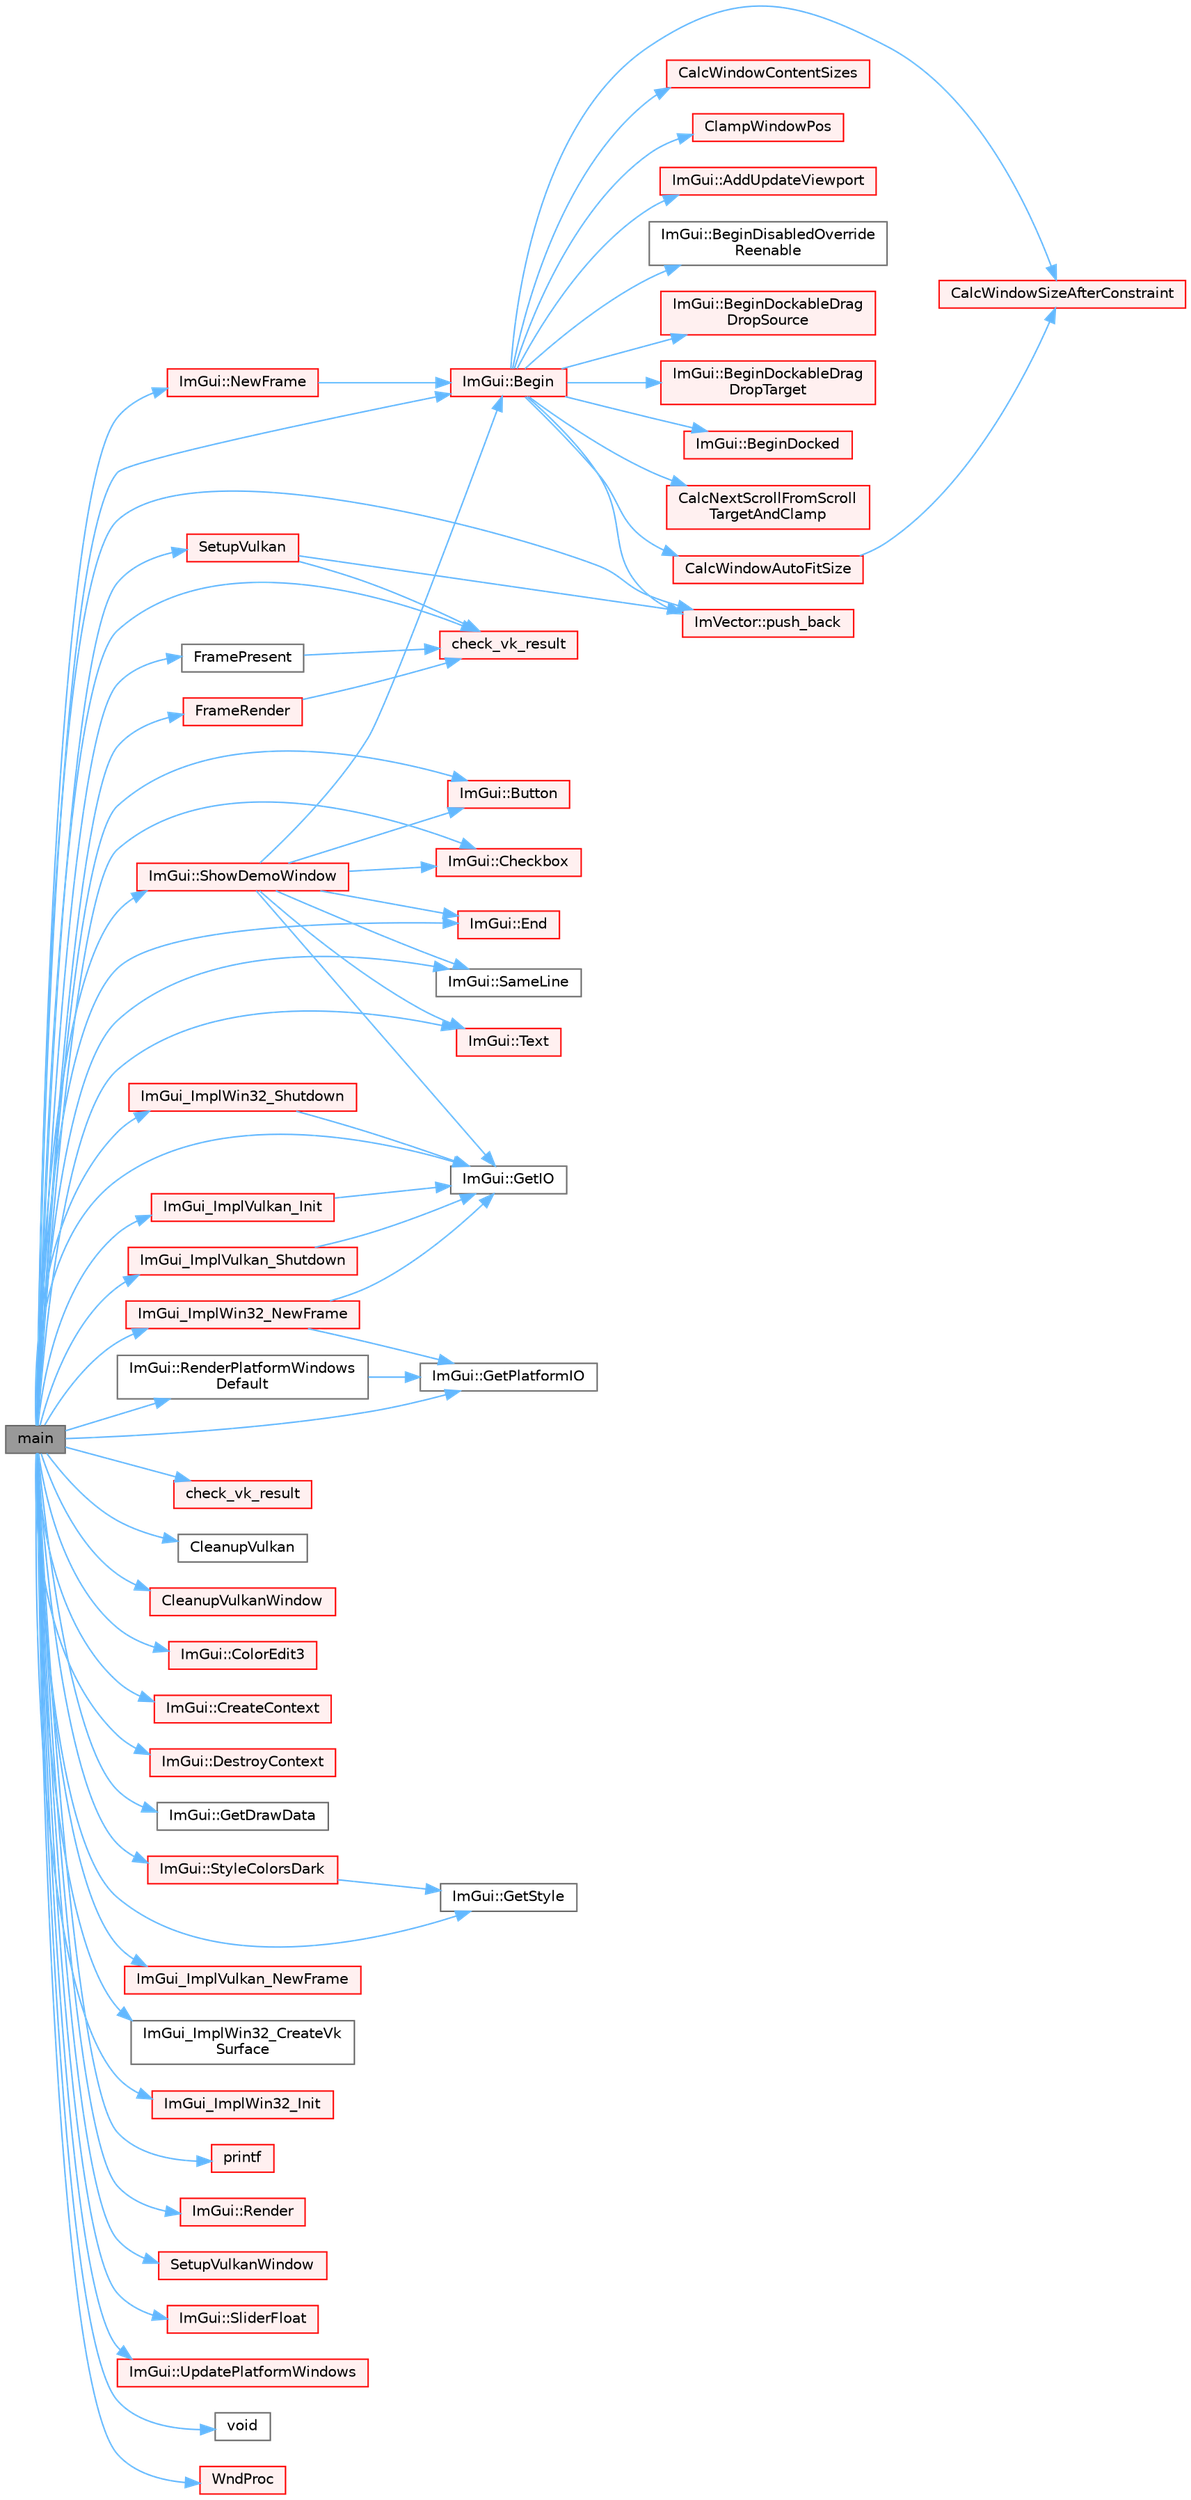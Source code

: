 digraph "main"
{
 // LATEX_PDF_SIZE
  bgcolor="transparent";
  edge [fontname=Helvetica,fontsize=10,labelfontname=Helvetica,labelfontsize=10];
  node [fontname=Helvetica,fontsize=10,shape=box,height=0.2,width=0.4];
  rankdir="LR";
  Node1 [id="Node000001",label="main",height=0.2,width=0.4,color="gray40", fillcolor="grey60", style="filled", fontcolor="black",tooltip=" "];
  Node1 -> Node2 [id="edge1_Node000001_Node000002",color="steelblue1",style="solid",tooltip=" "];
  Node2 [id="Node000002",label="ImGui::Begin",height=0.2,width=0.4,color="red", fillcolor="#FFF0F0", style="filled",URL="$namespace_im_gui.html#a581e58db0bc930bafa4a5d23093a2b99",tooltip=" "];
  Node2 -> Node3 [id="edge2_Node000002_Node000003",color="steelblue1",style="solid",tooltip=" "];
  Node3 [id="Node000003",label="ImGui::AddUpdateViewport",height=0.2,width=0.4,color="red", fillcolor="#FFF0F0", style="filled",URL="$namespace_im_gui.html#ada58e5d3e2efc3cef60f213d771408d8",tooltip=" "];
  Node2 -> Node19 [id="edge3_Node000002_Node000019",color="steelblue1",style="solid",tooltip=" "];
  Node19 [id="Node000019",label="ImGui::BeginDisabledOverride\lReenable",height=0.2,width=0.4,color="grey40", fillcolor="white", style="filled",URL="$namespace_im_gui.html#a26b36756e219b7129f894e1c2feb17a8",tooltip=" "];
  Node2 -> Node20 [id="edge4_Node000002_Node000020",color="steelblue1",style="solid",tooltip=" "];
  Node20 [id="Node000020",label="ImGui::BeginDockableDrag\lDropSource",height=0.2,width=0.4,color="red", fillcolor="#FFF0F0", style="filled",URL="$namespace_im_gui.html#a7a435b1565d4884e42a5ee5667f21a1f",tooltip=" "];
  Node2 -> Node370 [id="edge5_Node000002_Node000370",color="steelblue1",style="solid",tooltip=" "];
  Node370 [id="Node000370",label="ImGui::BeginDockableDrag\lDropTarget",height=0.2,width=0.4,color="red", fillcolor="#FFF0F0", style="filled",URL="$namespace_im_gui.html#a1725ff3becdb963b97c16d69d4c9f308",tooltip=" "];
  Node2 -> Node414 [id="edge6_Node000002_Node000414",color="steelblue1",style="solid",tooltip=" "];
  Node414 [id="Node000414",label="ImGui::BeginDocked",height=0.2,width=0.4,color="red", fillcolor="#FFF0F0", style="filled",URL="$namespace_im_gui.html#a627bb85e7c0ab597360f63719bfb1e55",tooltip=" "];
  Node2 -> Node262 [id="edge7_Node000002_Node000262",color="steelblue1",style="solid",tooltip=" "];
  Node262 [id="Node000262",label="CalcNextScrollFromScroll\lTargetAndClamp",height=0.2,width=0.4,color="red", fillcolor="#FFF0F0", style="filled",URL="$imgui_8cpp.html#a07abb80a54115cb5cf9da03351e29533",tooltip=" "];
  Node2 -> Node238 [id="edge8_Node000002_Node000238",color="steelblue1",style="solid",tooltip=" "];
  Node238 [id="Node000238",label="CalcWindowAutoFitSize",height=0.2,width=0.4,color="red", fillcolor="#FFF0F0", style="filled",URL="$imgui_8cpp.html#acbe6338daf87dc6ab636f02f1367eb41",tooltip=" "];
  Node238 -> Node241 [id="edge9_Node000238_Node000241",color="steelblue1",style="solid",tooltip=" "];
  Node241 [id="Node000241",label="CalcWindowSizeAfterConstraint",height=0.2,width=0.4,color="red", fillcolor="#FFF0F0", style="filled",URL="$imgui_8cpp.html#a0c4618a6985c33c4936f1d9f1c7b26b4",tooltip=" "];
  Node2 -> Node243 [id="edge10_Node000002_Node000243",color="steelblue1",style="solid",tooltip=" "];
  Node243 [id="Node000243",label="CalcWindowContentSizes",height=0.2,width=0.4,color="red", fillcolor="#FFF0F0", style="filled",URL="$imgui_8cpp.html#a6eddef51b4880a9f1dca88837f71fc6e",tooltip=" "];
  Node2 -> Node241 [id="edge11_Node000002_Node000241",color="steelblue1",style="solid",tooltip=" "];
  Node2 -> Node460 [id="edge12_Node000002_Node000460",color="steelblue1",style="solid",tooltip=" "];
  Node460 [id="Node000460",label="ClampWindowPos",height=0.2,width=0.4,color="red", fillcolor="#FFF0F0", style="filled",URL="$imgui_8cpp.html#a27b88f27774c413d5578ab6a3f989872",tooltip=" "];
  Node2 -> Node98 [id="edge13_Node000002_Node000098",color="steelblue1",style="solid",tooltip=" "];
  Node98 [id="Node000098",label="ImVector::push_back",height=0.2,width=0.4,color="red", fillcolor="#FFF0F0", style="filled",URL="$struct_im_vector.html#aab5df48e0711a48bd12f3206e08c4108",tooltip=" "];
  Node1 -> Node515 [id="edge14_Node000001_Node000515",color="steelblue1",style="solid",tooltip=" "];
  Node515 [id="Node000515",label="ImGui::Button",height=0.2,width=0.4,color="red", fillcolor="#FFF0F0", style="filled",URL="$namespace_im_gui.html#a38094c568ce398db5a3abb9d3ac92030",tooltip=" "];
  Node1 -> Node518 [id="edge15_Node000001_Node000518",color="steelblue1",style="solid",tooltip=" "];
  Node518 [id="Node000518",label="check_vk_result",height=0.2,width=0.4,color="red", fillcolor="#FFF0F0", style="filled",URL="$imgui__impl__vulkan_8cpp.html#a1ea6c63eab2860beea5e3c89c1afbbc1",tooltip=" "];
  Node1 -> Node522 [id="edge16_Node000001_Node000522",color="steelblue1",style="solid",tooltip=" "];
  Node522 [id="Node000522",label="check_vk_result",height=0.2,width=0.4,color="red", fillcolor="#FFF0F0", style="filled",URL="$imgui_2examples_2example__glfw__vulkan_2main_8cpp.html#a1ea6c63eab2860beea5e3c89c1afbbc1",tooltip=" "];
  Node1 -> Node556 [id="edge17_Node000001_Node000556",color="steelblue1",style="solid",tooltip=" "];
  Node556 [id="Node000556",label="ImGui::Checkbox",height=0.2,width=0.4,color="red", fillcolor="#FFF0F0", style="filled",URL="$namespace_im_gui.html#a57d73c1d0ef807fef734d91024092027",tooltip=" "];
  Node1 -> Node557 [id="edge18_Node000001_Node000557",color="steelblue1",style="solid",tooltip=" "];
  Node557 [id="Node000557",label="CleanupVulkan",height=0.2,width=0.4,color="grey40", fillcolor="white", style="filled",URL="$imgui_2examples_2example__glfw__vulkan_2main_8cpp.html#a3a9dce6c5ee14cd9a27a2c2b2e283c58",tooltip=" "];
  Node1 -> Node558 [id="edge19_Node000001_Node000558",color="steelblue1",style="solid",tooltip=" "];
  Node558 [id="Node000558",label="CleanupVulkanWindow",height=0.2,width=0.4,color="red", fillcolor="#FFF0F0", style="filled",URL="$imgui_2examples_2example__glfw__vulkan_2main_8cpp.html#a6a857c74986732933a83c25216f8acb3",tooltip=" "];
  Node1 -> Node562 [id="edge20_Node000001_Node000562",color="steelblue1",style="solid",tooltip=" "];
  Node562 [id="Node000562",label="ImGui::ColorEdit3",height=0.2,width=0.4,color="red", fillcolor="#FFF0F0", style="filled",URL="$namespace_im_gui.html#a5afe76ba1c91f07363e40396e7df656e",tooltip=" "];
  Node1 -> Node661 [id="edge21_Node000001_Node000661",color="steelblue1",style="solid",tooltip=" "];
  Node661 [id="Node000661",label="ImGui::CreateContext",height=0.2,width=0.4,color="red", fillcolor="#FFF0F0", style="filled",URL="$namespace_im_gui.html#a4ff6c9ad05a0eba37ce1b5ff1607810a",tooltip=" "];
  Node1 -> Node718 [id="edge22_Node000001_Node000718",color="steelblue1",style="solid",tooltip=" "];
  Node718 [id="Node000718",label="ImGui::DestroyContext",height=0.2,width=0.4,color="red", fillcolor="#FFF0F0", style="filled",URL="$namespace_im_gui.html#ab9132deece575023170cd8e681d0581d",tooltip=" "];
  Node1 -> Node84 [id="edge23_Node000001_Node000084",color="steelblue1",style="solid",tooltip=" "];
  Node84 [id="Node000084",label="ImGui::End",height=0.2,width=0.4,color="red", fillcolor="#FFF0F0", style="filled",URL="$namespace_im_gui.html#a5479d93794a004c67ceb6d13f37c8254",tooltip=" "];
  Node1 -> Node731 [id="edge24_Node000001_Node000731",color="steelblue1",style="solid",tooltip=" "];
  Node731 [id="Node000731",label="FramePresent",height=0.2,width=0.4,color="grey40", fillcolor="white", style="filled",URL="$imgui_2examples_2example__glfw__vulkan_2main_8cpp.html#af985647537c2a378b57ad961c689253c",tooltip=" "];
  Node731 -> Node522 [id="edge25_Node000731_Node000522",color="steelblue1",style="solid",tooltip=" "];
  Node1 -> Node732 [id="edge26_Node000001_Node000732",color="steelblue1",style="solid",tooltip=" "];
  Node732 [id="Node000732",label="FrameRender",height=0.2,width=0.4,color="red", fillcolor="#FFF0F0", style="filled",URL="$imgui_2examples_2example__glfw__vulkan_2main_8cpp.html#a565b7bd1b35474040834a26cf1cba856",tooltip=" "];
  Node732 -> Node522 [id="edge27_Node000732_Node000522",color="steelblue1",style="solid",tooltip=" "];
  Node1 -> Node741 [id="edge28_Node000001_Node000741",color="steelblue1",style="solid",tooltip=" "];
  Node741 [id="Node000741",label="ImGui::GetDrawData",height=0.2,width=0.4,color="grey40", fillcolor="white", style="filled",URL="$namespace_im_gui.html#ab73131dc44b1267dac04f0c2bb0af983",tooltip=" "];
  Node1 -> Node721 [id="edge29_Node000001_Node000721",color="steelblue1",style="solid",tooltip=" "];
  Node721 [id="Node000721",label="ImGui::GetIO",height=0.2,width=0.4,color="grey40", fillcolor="white", style="filled",URL="$namespace_im_gui.html#a3179e560812f878f3961ce803a5d9302",tooltip=" "];
  Node1 -> Node737 [id="edge30_Node000001_Node000737",color="steelblue1",style="solid",tooltip=" "];
  Node737 [id="Node000737",label="ImGui::GetPlatformIO",height=0.2,width=0.4,color="grey40", fillcolor="white", style="filled",URL="$namespace_im_gui.html#a3edc2b6129cbf1e8d247c6d03c344065",tooltip=" "];
  Node1 -> Node742 [id="edge31_Node000001_Node000742",color="steelblue1",style="solid",tooltip=" "];
  Node742 [id="Node000742",label="ImGui::GetStyle",height=0.2,width=0.4,color="grey40", fillcolor="white", style="filled",URL="$namespace_im_gui.html#abafef4bb3e3654efd96a47b2e22870a7",tooltip=" "];
  Node1 -> Node743 [id="edge32_Node000001_Node000743",color="steelblue1",style="solid",tooltip=" "];
  Node743 [id="Node000743",label="ImGui_ImplVulkan_Init",height=0.2,width=0.4,color="red", fillcolor="#FFF0F0", style="filled",URL="$imgui__impl__vulkan_8cpp.html#aaa4bf09f14943bc282c433b9bcb4d81f",tooltip=" "];
  Node743 -> Node721 [id="edge33_Node000743_Node000721",color="steelblue1",style="solid",tooltip=" "];
  Node1 -> Node762 [id="edge34_Node000001_Node000762",color="steelblue1",style="solid",tooltip=" "];
  Node762 [id="Node000762",label="ImGui_ImplVulkan_NewFrame",height=0.2,width=0.4,color="red", fillcolor="#FFF0F0", style="filled",URL="$imgui__impl__vulkan_8cpp.html#a4c03e9375aa038eb0745c802af07fb21",tooltip=" "];
  Node1 -> Node836 [id="edge35_Node000001_Node000836",color="steelblue1",style="solid",tooltip=" "];
  Node836 [id="Node000836",label="ImGui_ImplVulkan_Shutdown",height=0.2,width=0.4,color="red", fillcolor="#FFF0F0", style="filled",URL="$imgui__impl__vulkan_8cpp.html#a5d24b6d00ffdc460712b1966199c28a2",tooltip=" "];
  Node836 -> Node721 [id="edge36_Node000836_Node000721",color="steelblue1",style="solid",tooltip=" "];
  Node1 -> Node840 [id="edge37_Node000001_Node000840",color="steelblue1",style="solid",tooltip=" "];
  Node840 [id="Node000840",label="ImGui_ImplWin32_CreateVk\lSurface",height=0.2,width=0.4,color="grey40", fillcolor="white", style="filled",URL="$imgui_2examples_2example__win32__vulkan_2main_8cpp.html#abeb991950b8d51cec5583a77c5dcd198",tooltip=" "];
  Node1 -> Node841 [id="edge38_Node000001_Node000841",color="steelblue1",style="solid",tooltip=" "];
  Node841 [id="Node000841",label="ImGui_ImplWin32_Init",height=0.2,width=0.4,color="red", fillcolor="#FFF0F0", style="filled",URL="$imgui__impl__win32_8cpp.html#a9f752412a1f6dfdf6fc00dbbd90a8428",tooltip=" "];
  Node1 -> Node894 [id="edge39_Node000001_Node000894",color="steelblue1",style="solid",tooltip=" "];
  Node894 [id="Node000894",label="ImGui_ImplWin32_NewFrame",height=0.2,width=0.4,color="red", fillcolor="#FFF0F0", style="filled",URL="$imgui__impl__win32_8cpp.html#ade4f55b90fdbd75a562d894d33f1909e",tooltip=" "];
  Node894 -> Node721 [id="edge40_Node000894_Node000721",color="steelblue1",style="solid",tooltip=" "];
  Node894 -> Node737 [id="edge41_Node000894_Node000737",color="steelblue1",style="solid",tooltip=" "];
  Node1 -> Node901 [id="edge42_Node000001_Node000901",color="steelblue1",style="solid",tooltip=" "];
  Node901 [id="Node000901",label="ImGui_ImplWin32_Shutdown",height=0.2,width=0.4,color="red", fillcolor="#FFF0F0", style="filled",URL="$imgui__impl__win32_8cpp.html#a4eddd1969cc460312197f2df3dbc992a",tooltip=" "];
  Node901 -> Node721 [id="edge43_Node000901_Node000721",color="steelblue1",style="solid",tooltip=" "];
  Node1 -> Node903 [id="edge44_Node000001_Node000903",color="steelblue1",style="solid",tooltip=" "];
  Node903 [id="Node000903",label="ImGui::NewFrame",height=0.2,width=0.4,color="red", fillcolor="#FFF0F0", style="filled",URL="$namespace_im_gui.html#ab3f1fc018f903b7ad79fd10663375774",tooltip=" "];
  Node903 -> Node2 [id="edge45_Node000903_Node000002",color="steelblue1",style="solid",tooltip=" "];
  Node1 -> Node1032 [id="edge46_Node000001_Node001032",color="steelblue1",style="solid",tooltip=" "];
  Node1032 [id="Node001032",label="printf",height=0.2,width=0.4,color="red", fillcolor="#FFF0F0", style="filled",URL="$printf_8h.html#aee3ed3a831f25f07e7be3919fff2203a",tooltip=" "];
  Node1 -> Node98 [id="edge47_Node000001_Node000098",color="steelblue1",style="solid",tooltip=" "];
  Node1 -> Node1033 [id="edge48_Node000001_Node001033",color="steelblue1",style="solid",tooltip=" "];
  Node1033 [id="Node001033",label="ImGui::Render",height=0.2,width=0.4,color="red", fillcolor="#FFF0F0", style="filled",URL="$namespace_im_gui.html#ab51a164f547317c16c441f1599e3946d",tooltip=" "];
  Node1 -> Node1077 [id="edge49_Node000001_Node001077",color="steelblue1",style="solid",tooltip=" "];
  Node1077 [id="Node001077",label="ImGui::RenderPlatformWindows\lDefault",height=0.2,width=0.4,color="grey40", fillcolor="white", style="filled",URL="$namespace_im_gui.html#a6b071e16d5fd79c23459135ff562bef5",tooltip=" "];
  Node1077 -> Node737 [id="edge50_Node001077_Node000737",color="steelblue1",style="solid",tooltip=" "];
  Node1 -> Node172 [id="edge51_Node000001_Node000172",color="steelblue1",style="solid",tooltip=" "];
  Node172 [id="Node000172",label="ImGui::SameLine",height=0.2,width=0.4,color="grey40", fillcolor="white", style="filled",URL="$namespace_im_gui.html#addd433eb3aae59119e341e80db474f66",tooltip=" "];
  Node1 -> Node1078 [id="edge52_Node000001_Node001078",color="steelblue1",style="solid",tooltip=" "];
  Node1078 [id="Node001078",label="SetupVulkan",height=0.2,width=0.4,color="red", fillcolor="#FFF0F0", style="filled",URL="$imgui_2examples_2example__glfw__vulkan_2main_8cpp.html#a2c55f4f60c2f29b7a16c0de9cfb83da6",tooltip=" "];
  Node1078 -> Node522 [id="edge53_Node001078_Node000522",color="steelblue1",style="solid",tooltip=" "];
  Node1078 -> Node98 [id="edge54_Node001078_Node000098",color="steelblue1",style="solid",tooltip=" "];
  Node1 -> Node1082 [id="edge55_Node000001_Node001082",color="steelblue1",style="solid",tooltip=" "];
  Node1082 [id="Node001082",label="SetupVulkanWindow",height=0.2,width=0.4,color="red", fillcolor="#FFF0F0", style="filled",URL="$imgui_2examples_2example__glfw__vulkan_2main_8cpp.html#a4d5220e9b79fa1519a524beb13ebcf8a",tooltip=" "];
  Node1 -> Node1083 [id="edge56_Node000001_Node001083",color="steelblue1",style="solid",tooltip=" "];
  Node1083 [id="Node001083",label="ImGui::ShowDemoWindow",height=0.2,width=0.4,color="red", fillcolor="#FFF0F0", style="filled",URL="$namespace_im_gui.html#af95643a0ce4893b9e57c12991922fb18",tooltip=" "];
  Node1083 -> Node2 [id="edge57_Node001083_Node000002",color="steelblue1",style="solid",tooltip=" "];
  Node1083 -> Node515 [id="edge58_Node001083_Node000515",color="steelblue1",style="solid",tooltip=" "];
  Node1083 -> Node556 [id="edge59_Node001083_Node000556",color="steelblue1",style="solid",tooltip=" "];
  Node1083 -> Node84 [id="edge60_Node001083_Node000084",color="steelblue1",style="solid",tooltip=" "];
  Node1083 -> Node721 [id="edge61_Node001083_Node000721",color="steelblue1",style="solid",tooltip=" "];
  Node1083 -> Node172 [id="edge62_Node001083_Node000172",color="steelblue1",style="solid",tooltip=" "];
  Node1083 -> Node570 [id="edge63_Node001083_Node000570",color="steelblue1",style="solid",tooltip=" "];
  Node570 [id="Node000570",label="ImGui::Text",height=0.2,width=0.4,color="red", fillcolor="#FFF0F0", style="filled",URL="$namespace_im_gui.html#a9e7b83611fe441d54fad2effb4bf4965",tooltip=" "];
  Node1 -> Node1132 [id="edge64_Node000001_Node001132",color="steelblue1",style="solid",tooltip=" "];
  Node1132 [id="Node001132",label="ImGui::SliderFloat",height=0.2,width=0.4,color="red", fillcolor="#FFF0F0", style="filled",URL="$namespace_im_gui.html#a864f761801792a0cc5ce3408f3392cfc",tooltip=" "];
  Node1 -> Node1519 [id="edge65_Node000001_Node001519",color="steelblue1",style="solid",tooltip=" "];
  Node1519 [id="Node001519",label="ImGui::StyleColorsDark",height=0.2,width=0.4,color="red", fillcolor="#FFF0F0", style="filled",URL="$namespace_im_gui.html#a26c67fc14081b359566d5e135cd8c767",tooltip=" "];
  Node1519 -> Node742 [id="edge66_Node001519_Node000742",color="steelblue1",style="solid",tooltip=" "];
  Node1 -> Node570 [id="edge67_Node000001_Node000570",color="steelblue1",style="solid",tooltip=" "];
  Node1 -> Node1522 [id="edge68_Node000001_Node001522",color="steelblue1",style="solid",tooltip=" "];
  Node1522 [id="Node001522",label="ImGui::UpdatePlatformWindows",height=0.2,width=0.4,color="red", fillcolor="#FFF0F0", style="filled",URL="$namespace_im_gui.html#aec5bbce3200aa681dac6a1915ef07f60",tooltip=" "];
  Node1 -> Node362 [id="edge69_Node000001_Node000362",color="steelblue1",style="solid",tooltip=" "];
  Node362 [id="Node000362",label="void",height=0.2,width=0.4,color="grey40", fillcolor="white", style="filled",URL="$mimalloc_8h.html#a9d6d8aef94ac19034a5f163606f84830",tooltip=" "];
  Node1 -> Node1524 [id="edge70_Node000001_Node001524",color="steelblue1",style="solid",tooltip=" "];
  Node1524 [id="Node001524",label="WndProc",height=0.2,width=0.4,color="red", fillcolor="#FFF0F0", style="filled",URL="$imgui_2examples_2example__win32__directx10_2main_8cpp.html#aa726a6316fd5b9e2520d1c71670ccc16",tooltip=" "];
}
